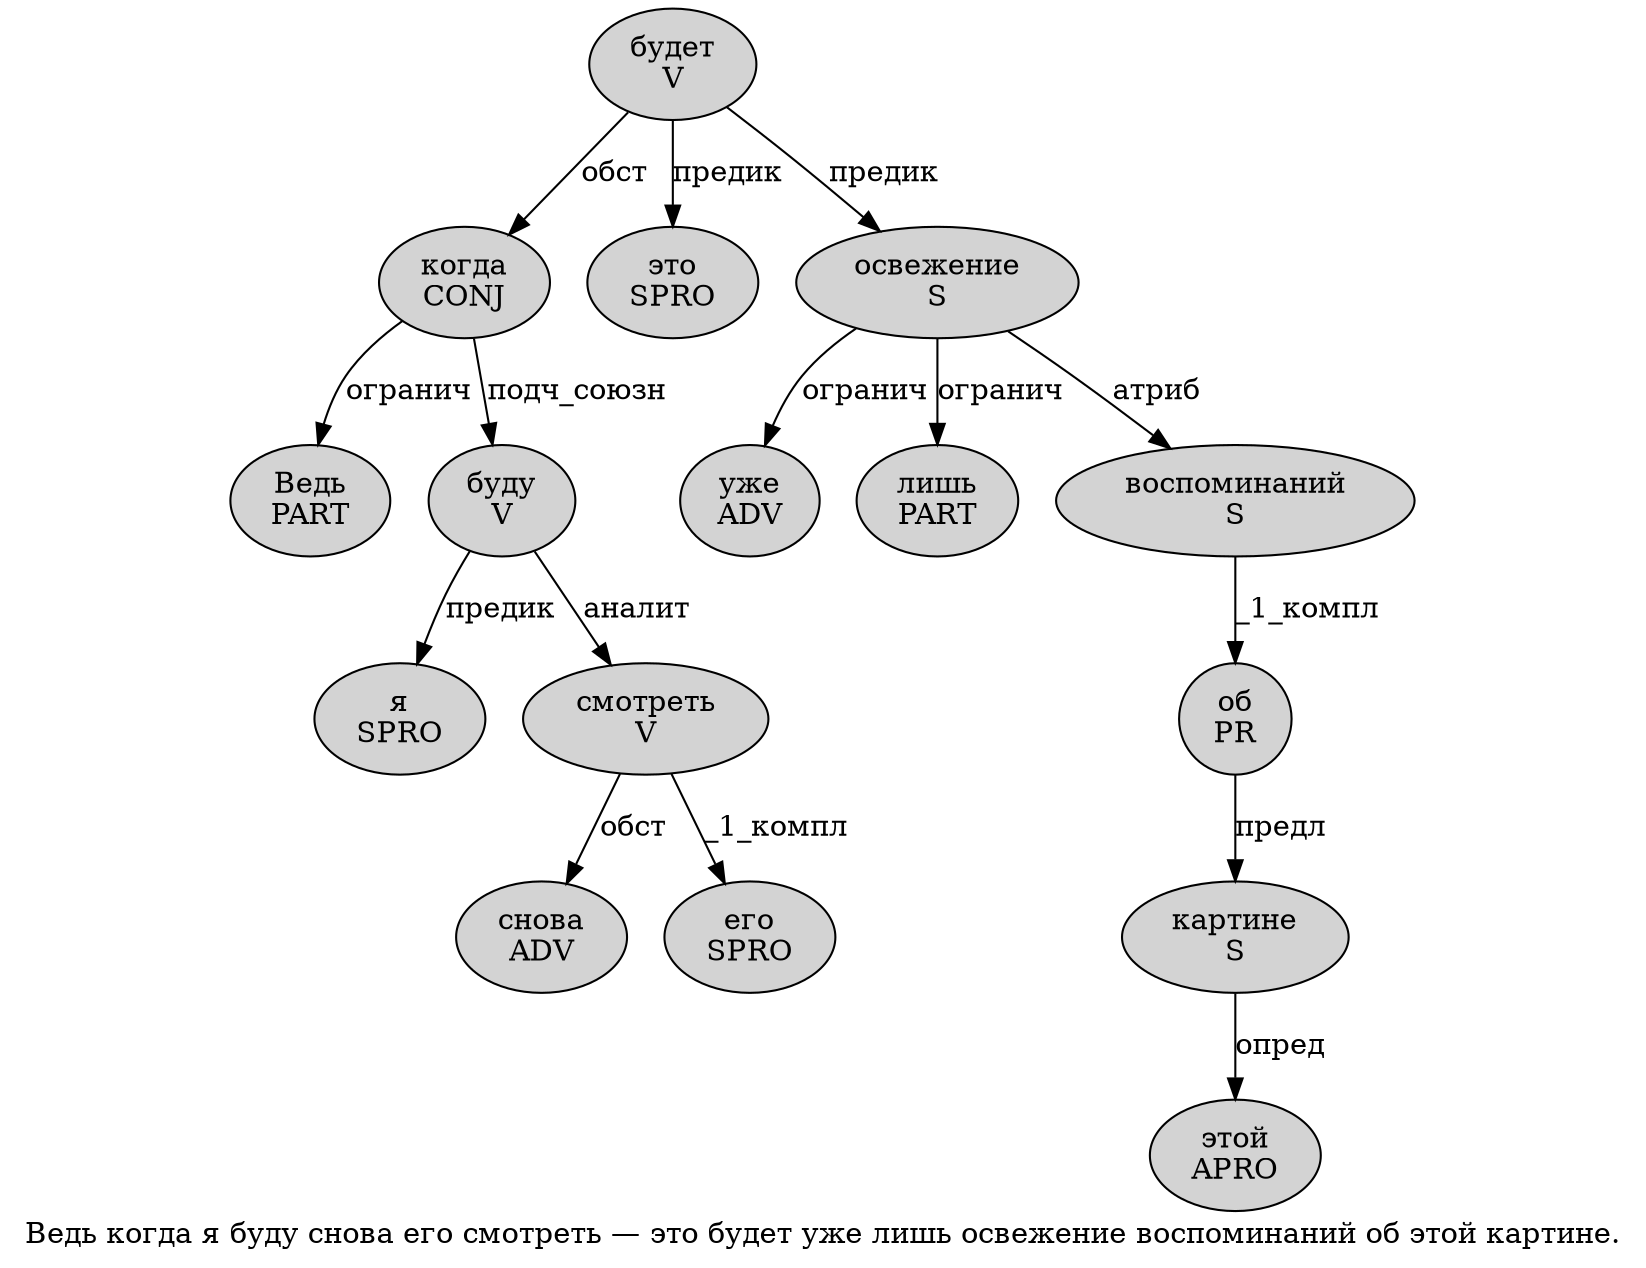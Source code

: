 digraph SENTENCE_909 {
	graph [label="Ведь когда я буду снова его смотреть — это будет уже лишь освежение воспоминаний об этой картине."]
	node [style=filled]
		0 [label="Ведь
PART" color="" fillcolor=lightgray penwidth=1 shape=ellipse]
		1 [label="когда
CONJ" color="" fillcolor=lightgray penwidth=1 shape=ellipse]
		2 [label="я
SPRO" color="" fillcolor=lightgray penwidth=1 shape=ellipse]
		3 [label="буду
V" color="" fillcolor=lightgray penwidth=1 shape=ellipse]
		4 [label="снова
ADV" color="" fillcolor=lightgray penwidth=1 shape=ellipse]
		5 [label="его
SPRO" color="" fillcolor=lightgray penwidth=1 shape=ellipse]
		6 [label="смотреть
V" color="" fillcolor=lightgray penwidth=1 shape=ellipse]
		8 [label="это
SPRO" color="" fillcolor=lightgray penwidth=1 shape=ellipse]
		9 [label="будет
V" color="" fillcolor=lightgray penwidth=1 shape=ellipse]
		10 [label="уже
ADV" color="" fillcolor=lightgray penwidth=1 shape=ellipse]
		11 [label="лишь
PART" color="" fillcolor=lightgray penwidth=1 shape=ellipse]
		12 [label="освежение
S" color="" fillcolor=lightgray penwidth=1 shape=ellipse]
		13 [label="воспоминаний
S" color="" fillcolor=lightgray penwidth=1 shape=ellipse]
		14 [label="об
PR" color="" fillcolor=lightgray penwidth=1 shape=ellipse]
		15 [label="этой
APRO" color="" fillcolor=lightgray penwidth=1 shape=ellipse]
		16 [label="картине
S" color="" fillcolor=lightgray penwidth=1 shape=ellipse]
			13 -> 14 [label="_1_компл"]
			6 -> 4 [label="обст"]
			6 -> 5 [label="_1_компл"]
			14 -> 16 [label="предл"]
			9 -> 1 [label="обст"]
			9 -> 8 [label="предик"]
			9 -> 12 [label="предик"]
			12 -> 10 [label="огранич"]
			12 -> 11 [label="огранич"]
			12 -> 13 [label="атриб"]
			3 -> 2 [label="предик"]
			3 -> 6 [label="аналит"]
			16 -> 15 [label="опред"]
			1 -> 0 [label="огранич"]
			1 -> 3 [label="подч_союзн"]
}
